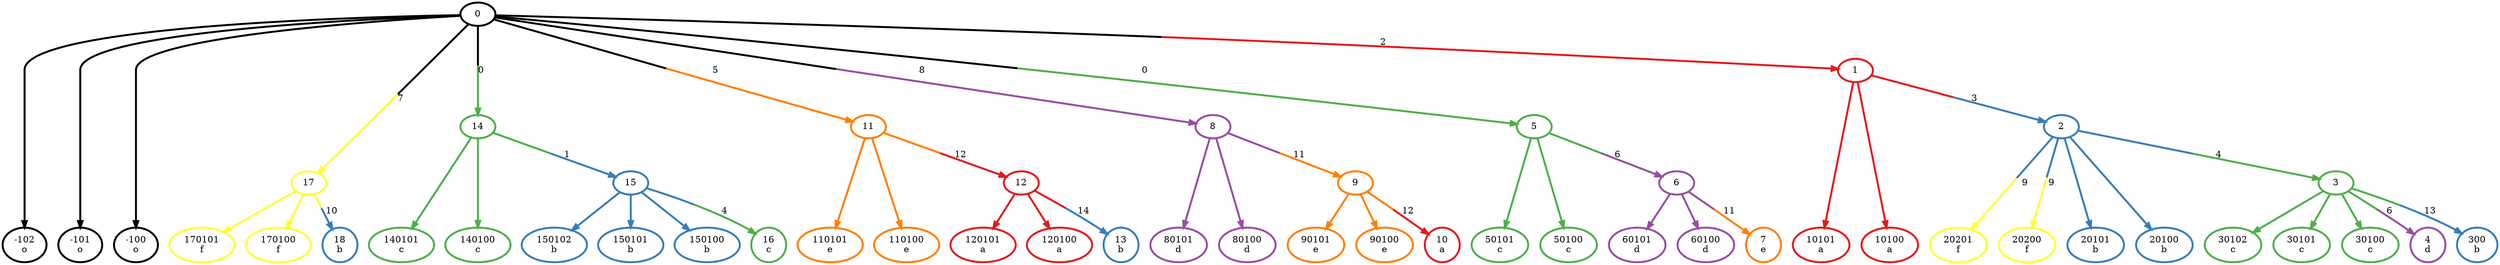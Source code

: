 digraph T {
	{
		rank=same
		0 [penwidth=3,colorscheme=set19,color=2,label="150102\nb"]
		1 [penwidth=3,colorscheme=set19,color=2,label="150101\nb"]
		2 [penwidth=3,colorscheme=set19,color=2,label="150100\nb"]
		3 [penwidth=3,colorscheme=set19,color=3,label="16\nc"]
		4 [penwidth=3,colorscheme=set19,color=1,label="120101\na"]
		5 [penwidth=3,colorscheme=set19,color=1,label="120100\na"]
		6 [penwidth=3,colorscheme=set19,color=2,label="13\nb"]
		7 [penwidth=3,colorscheme=set19,color=5,label="90101\ne"]
		8 [penwidth=3,colorscheme=set19,color=5,label="90100\ne"]
		9 [penwidth=3,colorscheme=set19,color=1,label="10\na"]
		10 [penwidth=3,colorscheme=set19,color=4,label="60101\nd"]
		11 [penwidth=3,colorscheme=set19,color=4,label="60100\nd"]
		12 [penwidth=3,colorscheme=set19,color=5,label="7\ne"]
		13 [penwidth=3,colorscheme=set19,color=3,label="30102\nc"]
		14 [penwidth=3,colorscheme=set19,color=3,label="30101\nc"]
		15 [penwidth=3,colorscheme=set19,color=3,label="30100\nc"]
		16 [penwidth=3,colorscheme=set19,color=4,label="4\nd"]
		17 [penwidth=3,colorscheme=set19,color=2,label="300\nb"]
		18 [penwidth=3,colorscheme=set19,color=6,label="20201\nf"]
		19 [penwidth=3,colorscheme=set19,color=6,label="20200\nf"]
		20 [penwidth=3,colorscheme=set19,color=2,label="20101\nb"]
		21 [penwidth=3,colorscheme=set19,color=2,label="20100\nb"]
		22 [penwidth=3,colorscheme=set19,color=6,label="170101\nf"]
		23 [penwidth=3,colorscheme=set19,color=6,label="170100\nf"]
		24 [penwidth=3,colorscheme=set19,color=2,label="18\nb"]
		25 [penwidth=3,colorscheme=set19,color=3,label="140101\nc"]
		26 [penwidth=3,colorscheme=set19,color=3,label="140100\nc"]
		27 [penwidth=3,colorscheme=set19,color=5,label="110101\ne"]
		28 [penwidth=3,colorscheme=set19,color=5,label="110100\ne"]
		29 [penwidth=3,colorscheme=set19,color=4,label="80101\nd"]
		30 [penwidth=3,colorscheme=set19,color=4,label="80100\nd"]
		31 [penwidth=3,colorscheme=set19,color=3,label="50101\nc"]
		32 [penwidth=3,colorscheme=set19,color=3,label="50100\nc"]
		33 [penwidth=3,colorscheme=set19,color=1,label="10101\na"]
		34 [penwidth=3,colorscheme=set19,color=1,label="10100\na"]
		35 [penwidth=3,colorscheme=set19,color=11,label="-102\no"]
		36 [penwidth=3,colorscheme=set19,color=11,label="-101\no"]
		37 [penwidth=3,colorscheme=set19,color=11,label="-100\no"]
	}
	38 [penwidth=3,colorscheme=set19,color=2,label="15"]
	39 [penwidth=3,colorscheme=set19,color=1,label="12"]
	40 [penwidth=3,colorscheme=set19,color=5,label="9"]
	41 [penwidth=3,colorscheme=set19,color=4,label="6"]
	42 [penwidth=3,colorscheme=set19,color=3,label="3"]
	43 [penwidth=3,colorscheme=set19,color=2,label="2"]
	44 [penwidth=3,colorscheme=set19,color=6,label="17"]
	45 [penwidth=3,colorscheme=set19,color=3,label="14"]
	46 [penwidth=3,colorscheme=set19,color=5,label="11"]
	47 [penwidth=3,colorscheme=set19,color=4,label="8"]
	48 [penwidth=3,colorscheme=set19,color=3,label="5"]
	49 [penwidth=3,colorscheme=set19,color=1,label="1"]
	50 [penwidth=3,colorscheme=set19,color=11,label="0"]
	38 -> 0 [penwidth=3,colorscheme=set19,color="2;0.5:2"]
	38 -> 1 [penwidth=3,colorscheme=set19,color="2;0.5:2"]
	38 -> 2 [penwidth=3,colorscheme=set19,color="2;0.5:2"]
	38 -> 3 [penwidth=3,colorscheme=set19,color="2;0.5:3",label="4"]
	39 -> 4 [penwidth=3,colorscheme=set19,color="1;0.5:1"]
	39 -> 5 [penwidth=3,colorscheme=set19,color="1;0.5:1"]
	39 -> 6 [penwidth=3,colorscheme=set19,color="1;0.5:2",label="14"]
	40 -> 7 [penwidth=3,colorscheme=set19,color="5;0.5:5"]
	40 -> 8 [penwidth=3,colorscheme=set19,color="5;0.5:5"]
	40 -> 9 [penwidth=3,colorscheme=set19,color="5;0.5:1",label="12"]
	41 -> 10 [penwidth=3,colorscheme=set19,color="4;0.5:4"]
	41 -> 11 [penwidth=3,colorscheme=set19,color="4;0.5:4"]
	41 -> 12 [penwidth=3,colorscheme=set19,color="4;0.5:5",label="11"]
	42 -> 13 [penwidth=3,colorscheme=set19,color="3;0.5:3"]
	42 -> 14 [penwidth=3,colorscheme=set19,color="3;0.5:3"]
	42 -> 15 [penwidth=3,colorscheme=set19,color="3;0.5:3"]
	42 -> 16 [penwidth=3,colorscheme=set19,color="3;0.5:4",label="6"]
	42 -> 17 [penwidth=3,colorscheme=set19,color="3;0.5:2",label="13"]
	43 -> 18 [penwidth=3,colorscheme=set19,color="2;0.5:6",label="9"]
	43 -> 19 [penwidth=3,colorscheme=set19,color="2;0.5:6",label="9"]
	43 -> 20 [penwidth=3,colorscheme=set19,color="2;0.5:2"]
	43 -> 21 [penwidth=3,colorscheme=set19,color="2;0.5:2"]
	43 -> 42 [penwidth=3,colorscheme=set19,color="2;0.5:3",label="4"]
	44 -> 22 [penwidth=3,colorscheme=set19,color="6;0.5:6"]
	44 -> 23 [penwidth=3,colorscheme=set19,color="6;0.5:6"]
	44 -> 24 [penwidth=3,colorscheme=set19,color="6;0.5:2",label="10"]
	45 -> 25 [penwidth=3,colorscheme=set19,color="3;0.5:3"]
	45 -> 26 [penwidth=3,colorscheme=set19,color="3;0.5:3"]
	45 -> 38 [penwidth=3,colorscheme=set19,color="3;0.5:2",label="1"]
	46 -> 27 [penwidth=3,colorscheme=set19,color="5;0.5:5"]
	46 -> 28 [penwidth=3,colorscheme=set19,color="5;0.5:5"]
	46 -> 39 [penwidth=3,colorscheme=set19,color="5;0.5:1",label="12"]
	47 -> 29 [penwidth=3,colorscheme=set19,color="4;0.5:4"]
	47 -> 30 [penwidth=3,colorscheme=set19,color="4;0.5:4"]
	47 -> 40 [penwidth=3,colorscheme=set19,color="4;0.5:5",label="11"]
	48 -> 31 [penwidth=3,colorscheme=set19,color="3;0.5:3"]
	48 -> 32 [penwidth=3,colorscheme=set19,color="3;0.5:3"]
	48 -> 41 [penwidth=3,colorscheme=set19,color="3;0.5:4",label="6"]
	49 -> 33 [penwidth=3,colorscheme=set19,color="1;0.5:1"]
	49 -> 34 [penwidth=3,colorscheme=set19,color="1;0.5:1"]
	49 -> 43 [penwidth=3,colorscheme=set19,color="1;0.5:2",label="3"]
	50 -> 35 [penwidth=3,colorscheme=set19,color="11;0.5:11"]
	50 -> 36 [penwidth=3,colorscheme=set19,color="11;0.5:11"]
	50 -> 37 [penwidth=3,colorscheme=set19,color="11;0.5:11"]
	50 -> 44 [penwidth=3,colorscheme=set19,color="11;0.5:6",label="7"]
	50 -> 45 [penwidth=3,colorscheme=set19,color="11;0.5:3",label="0"]
	50 -> 46 [penwidth=3,colorscheme=set19,color="11;0.5:5",label="5"]
	50 -> 47 [penwidth=3,colorscheme=set19,color="11;0.5:4",label="8"]
	50 -> 48 [penwidth=3,colorscheme=set19,color="11;0.5:3",label="0"]
	50 -> 49 [penwidth=3,colorscheme=set19,color="11;0.5:1",label="2"]
}
